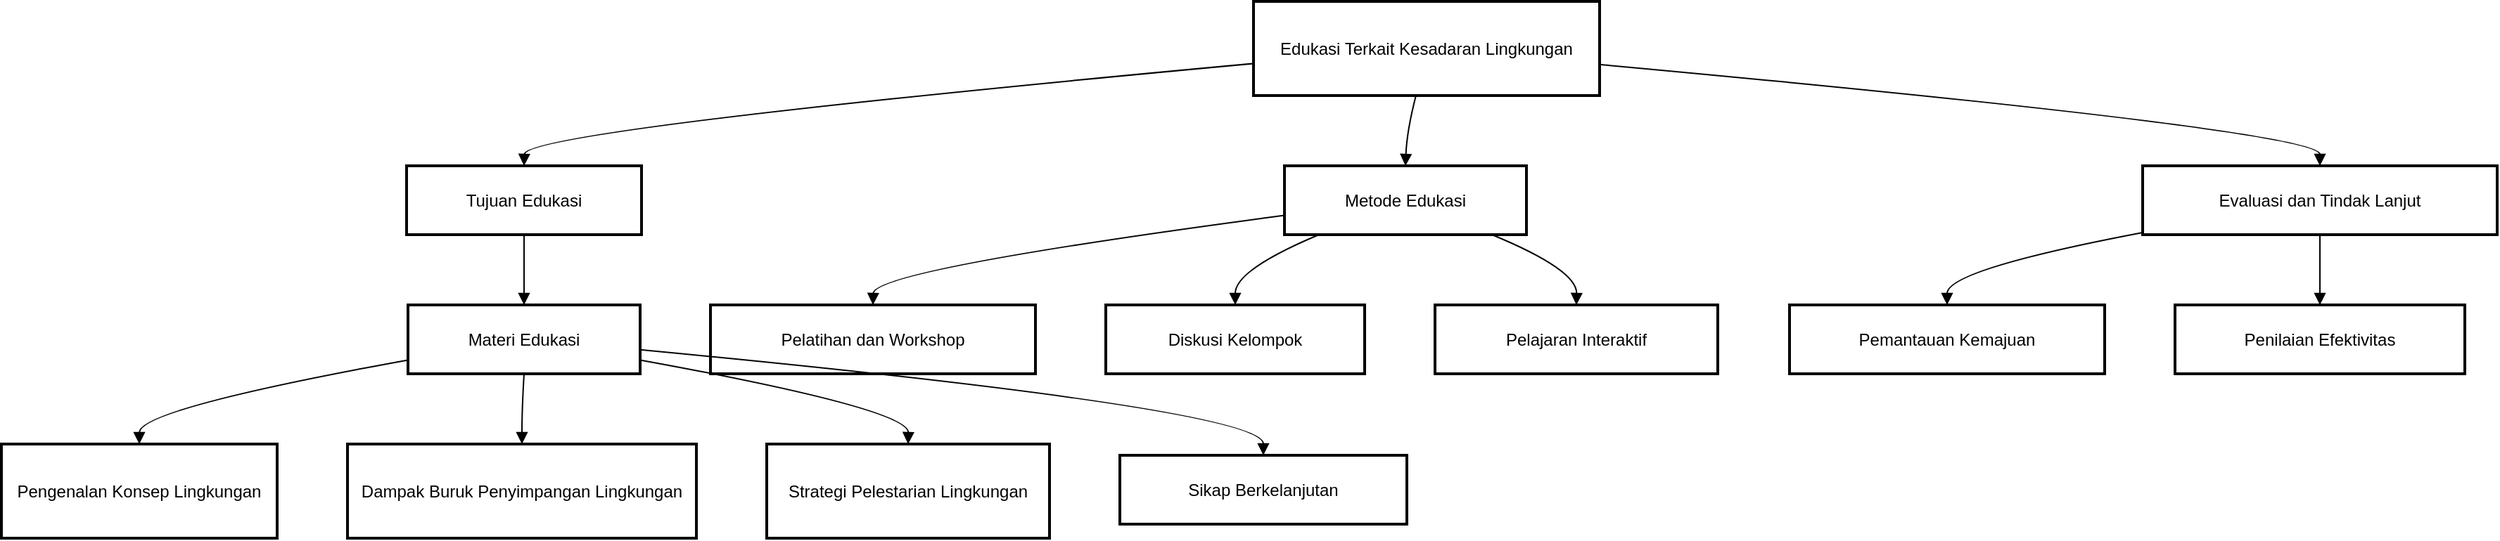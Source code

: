 <mxfile version="24.7.16">
  <diagram name="Halaman-1" id="1Sb5Kb2Xr03EcxDZrH8D">
    <mxGraphModel dx="3695" dy="2645" grid="1" gridSize="10" guides="1" tooltips="1" connect="1" arrows="1" fold="1" page="1" pageScale="1" pageWidth="827" pageHeight="1169" math="0" shadow="0">
      <root>
        <mxCell id="0" />
        <mxCell id="1" parent="0" />
        <mxCell id="2" value="Edukasi Terkait Kesadaran Lingkungan" style="whiteSpace=wrap;strokeWidth=2;" parent="1" vertex="1">
          <mxGeometry x="110" y="-1020" width="246" height="67" as="geometry" />
        </mxCell>
        <mxCell id="3" value="Tujuan Edukasi" style="whiteSpace=wrap;strokeWidth=2;" parent="1" vertex="1">
          <mxGeometry x="-492" y="-903" width="167" height="49" as="geometry" />
        </mxCell>
        <mxCell id="4" value="Materi Edukasi" style="whiteSpace=wrap;strokeWidth=2;" parent="1" vertex="1">
          <mxGeometry x="-491" y="-804" width="165" height="49" as="geometry" />
        </mxCell>
        <mxCell id="5" value="Pengenalan Konsep Lingkungan" style="whiteSpace=wrap;strokeWidth=2;" parent="1" vertex="1">
          <mxGeometry x="-780" y="-705" width="196" height="67" as="geometry" />
        </mxCell>
        <mxCell id="6" value="Dampak Buruk Penyimpangan Lingkungan" style="whiteSpace=wrap;strokeWidth=2;" parent="1" vertex="1">
          <mxGeometry x="-534" y="-705" width="248" height="67" as="geometry" />
        </mxCell>
        <mxCell id="7" value="Strategi Pelestarian Lingkungan" style="whiteSpace=wrap;strokeWidth=2;" parent="1" vertex="1">
          <mxGeometry x="-236" y="-705" width="201" height="67" as="geometry" />
        </mxCell>
        <mxCell id="8" value="Sikap Berkelanjutan" style="whiteSpace=wrap;strokeWidth=2;" parent="1" vertex="1">
          <mxGeometry x="15" y="-697" width="204" height="49" as="geometry" />
        </mxCell>
        <mxCell id="9" value="Metode Edukasi" style="whiteSpace=wrap;strokeWidth=2;" parent="1" vertex="1">
          <mxGeometry x="132" y="-903" width="172" height="49" as="geometry" />
        </mxCell>
        <mxCell id="10" value="Pelatihan dan Workshop" style="whiteSpace=wrap;strokeWidth=2;" parent="1" vertex="1">
          <mxGeometry x="-276" y="-804" width="231" height="49" as="geometry" />
        </mxCell>
        <mxCell id="11" value="Diskusi Kelompok" style="whiteSpace=wrap;strokeWidth=2;" parent="1" vertex="1">
          <mxGeometry x="5" y="-804" width="184" height="49" as="geometry" />
        </mxCell>
        <mxCell id="12" value="Pelajaran Interaktif" style="whiteSpace=wrap;strokeWidth=2;" parent="1" vertex="1">
          <mxGeometry x="239" y="-804" width="201" height="49" as="geometry" />
        </mxCell>
        <mxCell id="13" value="Evaluasi dan Tindak Lanjut" style="whiteSpace=wrap;strokeWidth=2;" parent="1" vertex="1">
          <mxGeometry x="742" y="-903" width="252" height="49" as="geometry" />
        </mxCell>
        <mxCell id="14" value="Pemantauan Kemajuan" style="whiteSpace=wrap;strokeWidth=2;" parent="1" vertex="1">
          <mxGeometry x="491" y="-804" width="224" height="49" as="geometry" />
        </mxCell>
        <mxCell id="15" value="Penilaian Efektivitas" style="whiteSpace=wrap;strokeWidth=2;" parent="1" vertex="1">
          <mxGeometry x="765" y="-804" width="206" height="49" as="geometry" />
        </mxCell>
        <mxCell id="16" value="" style="curved=1;startArrow=none;endArrow=block;exitX=0;exitY=0.66;entryX=0.5;entryY=-0.01;" parent="1" source="2" target="3" edge="1">
          <mxGeometry relative="1" as="geometry">
            <Array as="points">
              <mxPoint x="-408" y="-928" />
            </Array>
          </mxGeometry>
        </mxCell>
        <mxCell id="17" value="" style="curved=1;startArrow=none;endArrow=block;exitX=0.5;exitY=0.99;entryX=0.5;entryY=-0.01;" parent="1" source="3" target="4" edge="1">
          <mxGeometry relative="1" as="geometry">
            <Array as="points" />
          </mxGeometry>
        </mxCell>
        <mxCell id="18" value="" style="curved=1;startArrow=none;endArrow=block;exitX=0;exitY=0.8;entryX=0.5;entryY=-0.01;" parent="1" source="4" target="5" edge="1">
          <mxGeometry relative="1" as="geometry">
            <Array as="points">
              <mxPoint x="-682" y="-730" />
            </Array>
          </mxGeometry>
        </mxCell>
        <mxCell id="19" value="" style="curved=1;startArrow=none;endArrow=block;exitX=0.5;exitY=0.99;entryX=0.5;entryY=-0.01;" parent="1" source="4" target="6" edge="1">
          <mxGeometry relative="1" as="geometry">
            <Array as="points">
              <mxPoint x="-410" y="-730" />
            </Array>
          </mxGeometry>
        </mxCell>
        <mxCell id="20" value="" style="curved=1;startArrow=none;endArrow=block;exitX=1;exitY=0.8;entryX=0.5;entryY=-0.01;" parent="1" source="4" target="7" edge="1">
          <mxGeometry relative="1" as="geometry">
            <Array as="points">
              <mxPoint x="-135" y="-730" />
            </Array>
          </mxGeometry>
        </mxCell>
        <mxCell id="21" value="" style="curved=1;startArrow=none;endArrow=block;exitX=1;exitY=0.65;entryX=0.5;entryY=0.01;" parent="1" source="4" target="8" edge="1">
          <mxGeometry relative="1" as="geometry">
            <Array as="points">
              <mxPoint x="117" y="-730" />
            </Array>
          </mxGeometry>
        </mxCell>
        <mxCell id="22" value="" style="curved=1;startArrow=none;endArrow=block;exitX=0.47;exitY=0.99;entryX=0.5;entryY=-0.01;" parent="1" source="2" target="9" edge="1">
          <mxGeometry relative="1" as="geometry">
            <Array as="points">
              <mxPoint x="219" y="-928" />
            </Array>
          </mxGeometry>
        </mxCell>
        <mxCell id="23" value="" style="curved=1;startArrow=none;endArrow=block;exitX=0;exitY=0.72;entryX=0.5;entryY=-0.01;" parent="1" source="9" target="10" edge="1">
          <mxGeometry relative="1" as="geometry">
            <Array as="points">
              <mxPoint x="-160" y="-829" />
            </Array>
          </mxGeometry>
        </mxCell>
        <mxCell id="24" value="" style="curved=1;startArrow=none;endArrow=block;exitX=0.15;exitY=0.99;entryX=0.5;entryY=-0.01;" parent="1" source="9" target="11" edge="1">
          <mxGeometry relative="1" as="geometry">
            <Array as="points">
              <mxPoint x="97" y="-829" />
            </Array>
          </mxGeometry>
        </mxCell>
        <mxCell id="25" value="" style="curved=1;startArrow=none;endArrow=block;exitX=0.85;exitY=0.99;entryX=0.5;entryY=-0.01;" parent="1" source="9" target="12" edge="1">
          <mxGeometry relative="1" as="geometry">
            <Array as="points">
              <mxPoint x="340" y="-829" />
            </Array>
          </mxGeometry>
        </mxCell>
        <mxCell id="26" value="" style="curved=1;startArrow=none;endArrow=block;exitX=1;exitY=0.67;entryX=0.5;entryY=-0.01;" parent="1" source="2" target="13" edge="1">
          <mxGeometry relative="1" as="geometry">
            <Array as="points">
              <mxPoint x="868" y="-928" />
            </Array>
          </mxGeometry>
        </mxCell>
        <mxCell id="27" value="" style="curved=1;startArrow=none;endArrow=block;exitX=0;exitY=0.97;entryX=0.5;entryY=-0.01;" parent="1" source="13" target="14" edge="1">
          <mxGeometry relative="1" as="geometry">
            <Array as="points">
              <mxPoint x="603" y="-829" />
            </Array>
          </mxGeometry>
        </mxCell>
        <mxCell id="28" value="" style="curved=1;startArrow=none;endArrow=block;exitX=0.5;exitY=0.99;entryX=0.5;entryY=-0.01;" parent="1" source="13" target="15" edge="1">
          <mxGeometry relative="1" as="geometry">
            <Array as="points" />
          </mxGeometry>
        </mxCell>
      </root>
    </mxGraphModel>
  </diagram>
</mxfile>
